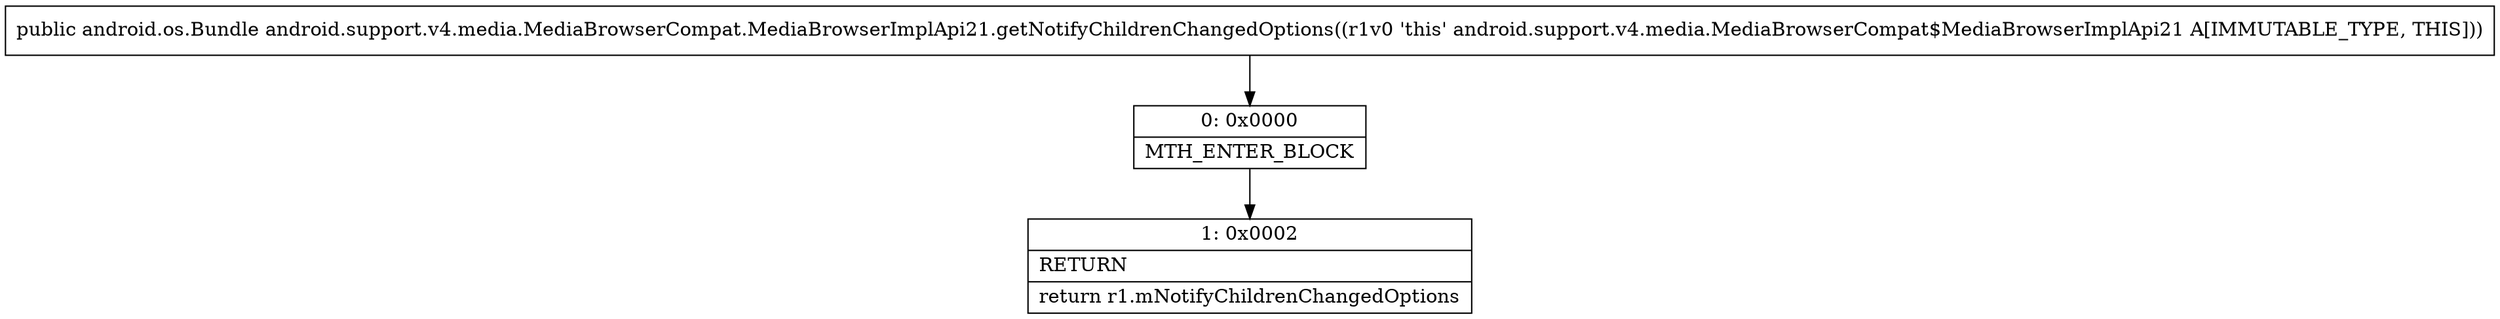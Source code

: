 digraph "CFG forandroid.support.v4.media.MediaBrowserCompat.MediaBrowserImplApi21.getNotifyChildrenChangedOptions()Landroid\/os\/Bundle;" {
Node_0 [shape=record,label="{0\:\ 0x0000|MTH_ENTER_BLOCK\l}"];
Node_1 [shape=record,label="{1\:\ 0x0002|RETURN\l|return r1.mNotifyChildrenChangedOptions\l}"];
MethodNode[shape=record,label="{public android.os.Bundle android.support.v4.media.MediaBrowserCompat.MediaBrowserImplApi21.getNotifyChildrenChangedOptions((r1v0 'this' android.support.v4.media.MediaBrowserCompat$MediaBrowserImplApi21 A[IMMUTABLE_TYPE, THIS])) }"];
MethodNode -> Node_0;
Node_0 -> Node_1;
}


